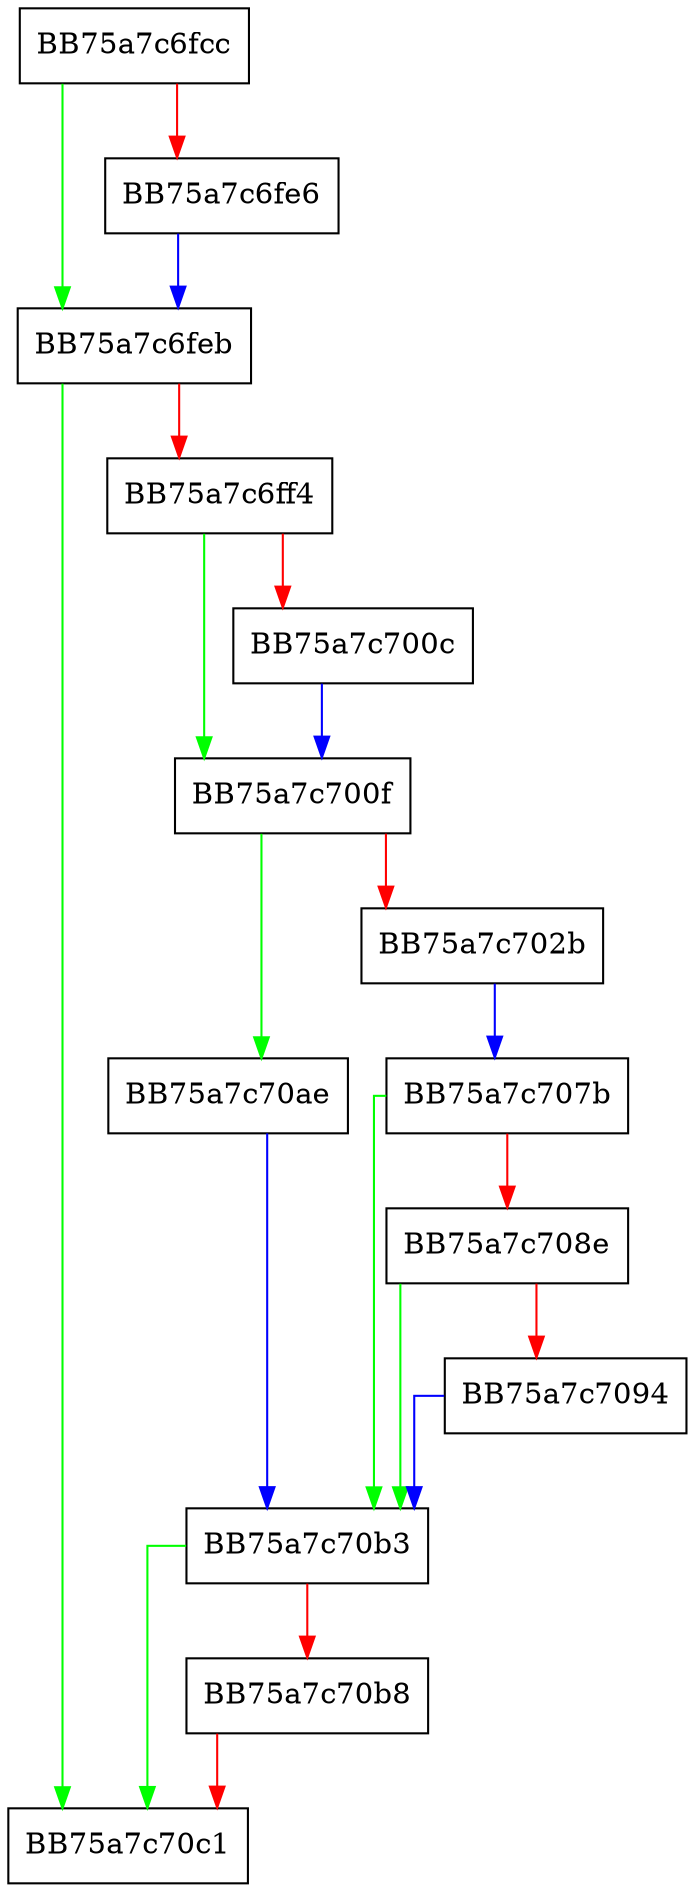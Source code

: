 digraph AutoEnableRule {
  node [shape="box"];
  graph [splines=ortho];
  BB75a7c6fcc -> BB75a7c6feb [color="green"];
  BB75a7c6fcc -> BB75a7c6fe6 [color="red"];
  BB75a7c6fe6 -> BB75a7c6feb [color="blue"];
  BB75a7c6feb -> BB75a7c70c1 [color="green"];
  BB75a7c6feb -> BB75a7c6ff4 [color="red"];
  BB75a7c6ff4 -> BB75a7c700f [color="green"];
  BB75a7c6ff4 -> BB75a7c700c [color="red"];
  BB75a7c700c -> BB75a7c700f [color="blue"];
  BB75a7c700f -> BB75a7c70ae [color="green"];
  BB75a7c700f -> BB75a7c702b [color="red"];
  BB75a7c702b -> BB75a7c707b [color="blue"];
  BB75a7c707b -> BB75a7c70b3 [color="green"];
  BB75a7c707b -> BB75a7c708e [color="red"];
  BB75a7c708e -> BB75a7c70b3 [color="green"];
  BB75a7c708e -> BB75a7c7094 [color="red"];
  BB75a7c7094 -> BB75a7c70b3 [color="blue"];
  BB75a7c70ae -> BB75a7c70b3 [color="blue"];
  BB75a7c70b3 -> BB75a7c70c1 [color="green"];
  BB75a7c70b3 -> BB75a7c70b8 [color="red"];
  BB75a7c70b8 -> BB75a7c70c1 [color="red"];
}